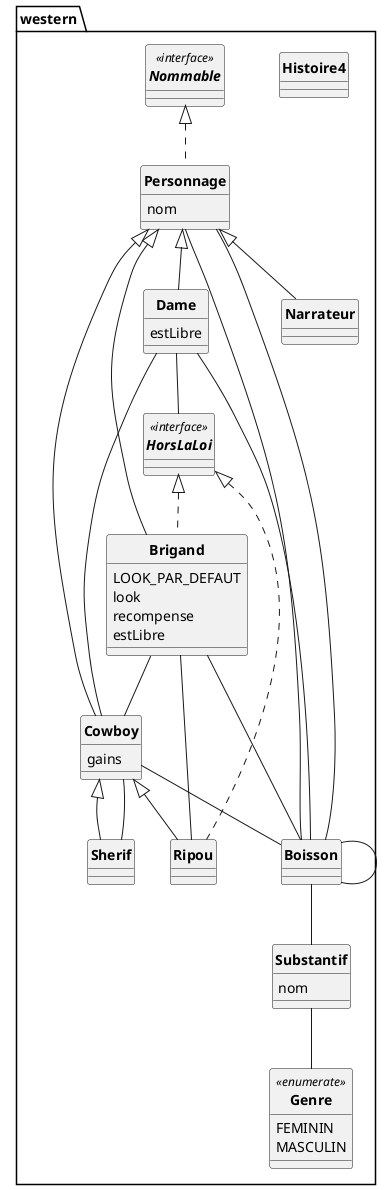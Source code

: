 @startuml
skinparam style strictuml
skinparam classFontStyle Bold
skinparam classAttributeIconSize 0
package western{
class western.Boisson {
}

class western.Brigand {
LOOK_PAR_DEFAUT
look
recompense
estLibre
}

class western.Cowboy {
gains
}

class western.Dame {
estLibre
}

class western.Histoire4 {
}

class western.Narrateur {
}

class western.Personnage {
nom
}

class western.Ripou {
}

class western.Sherif {
}

class western.Substantif {
nom
}

interface western.HorsLaLoi <<interface>> {
}

interface western.Nommable <<interface>> {
}

enum western.Genre <<enumerate>> {
FEMININ
MASCULIN
}

western.HorsLaLoi <|.. western.Brigand
western.Nommable <|.. western.Personnage
western.HorsLaLoi <|.. western.Ripou
western.Personnage <|-- western.Brigand
western.Personnage <|-- western.Cowboy
western.Personnage <|-- western.Dame
western.Personnage <|-- western.Narrateur
western.Cowboy <|-- western.Ripou
western.Cowboy <|-- western.Sherif
western.Boisson -- western.Substantif
western.Boisson -- western.Boisson
western.Brigand -- western.Cowboy
western.Brigand -- western.Boisson
western.Cowboy -- western.Boisson
western.Dame -- western.Cowboy
western.Dame -- western.HorsLaLoi
western.Dame -- western.Boisson
western.Personnage -- western.Boisson
western.Personnage -- western.Boisson
western.Ripou -- western.Brigand
western.Sherif -- western.Cowboy
western.Substantif -- western.Genre
}
@enduml
